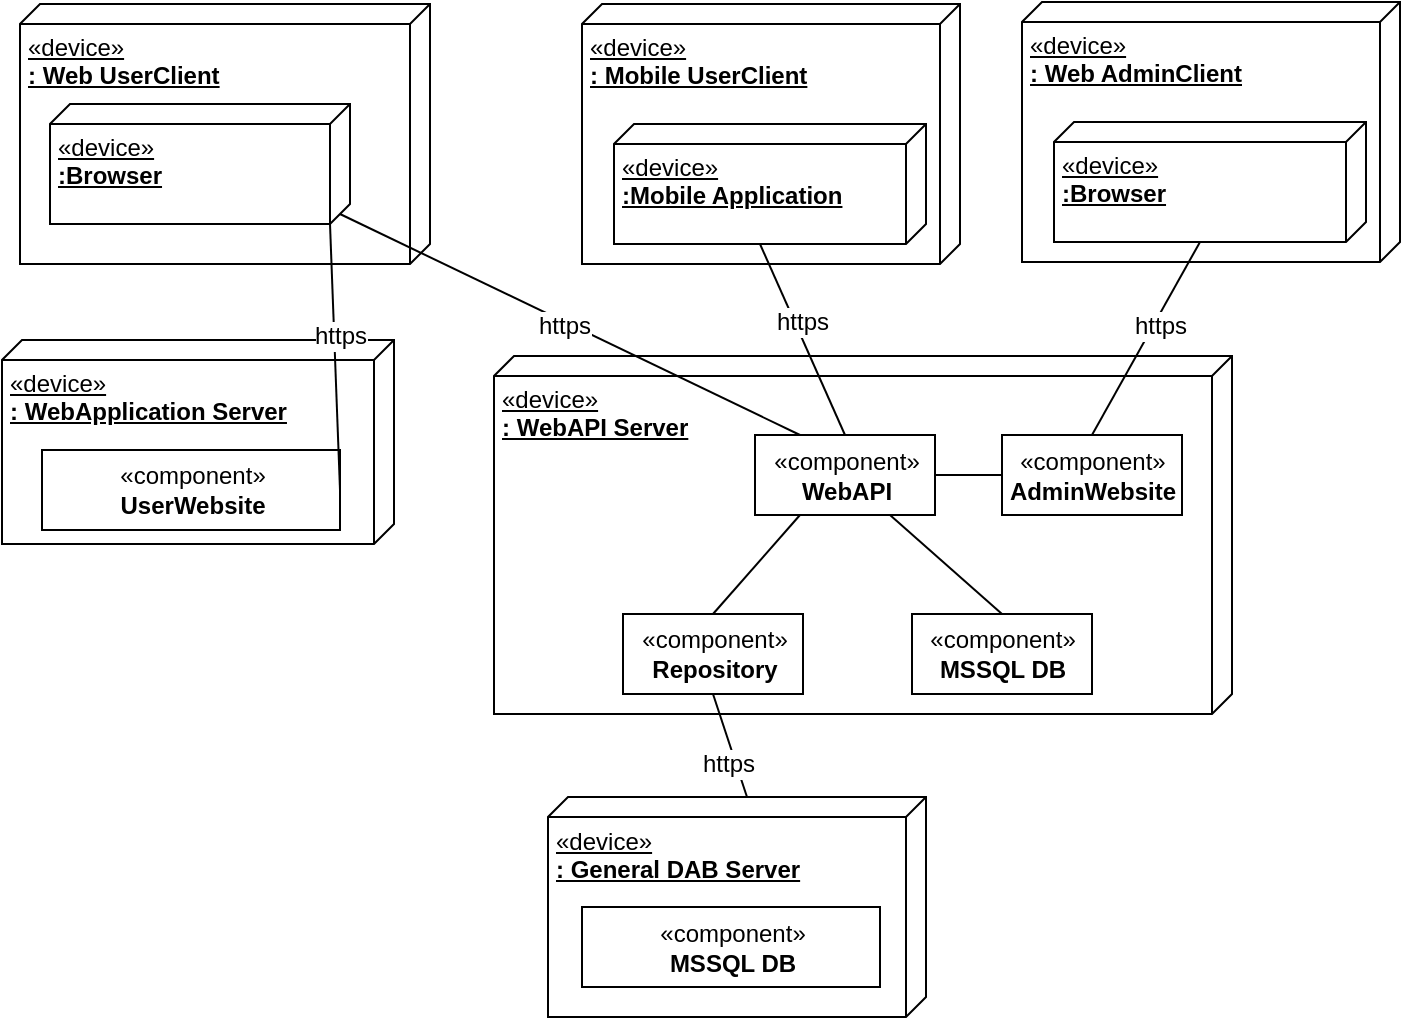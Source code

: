 <mxfile version="10.6.7" type="device"><diagram id="I43hz2eeZKKFuagzSOK8" name="Page-1"><mxGraphModel dx="1153" dy="565" grid="0" gridSize="10" guides="1" tooltips="1" connect="1" arrows="1" fold="1" page="1" pageScale="1" pageWidth="827" pageHeight="1169" math="0" shadow="0"><root><mxCell id="0"/><mxCell id="1" parent="0"/><mxCell id="8ylH4_j0hTo10jmf7Fs0-1" value="«device»&lt;b&gt;&lt;br&gt;: Web UserClient&lt;br&gt;&lt;/b&gt;" style="verticalAlign=top;align=left;spacingTop=8;spacingLeft=2;spacingRight=12;shape=cube;size=10;direction=south;fontStyle=4;html=1;" parent="1" vertex="1"><mxGeometry x="35" y="160" width="205" height="130" as="geometry"/></mxCell><mxCell id="8ylH4_j0hTo10jmf7Fs0-7" value="«device»&lt;b&gt;&lt;br&gt;: WebApplication Server&lt;br&gt;&lt;/b&gt;" style="verticalAlign=top;align=left;spacingTop=8;spacingLeft=2;spacingRight=12;shape=cube;size=10;direction=south;fontStyle=4;html=1;" parent="1" vertex="1"><mxGeometry x="26" y="328" width="196" height="102" as="geometry"/></mxCell><mxCell id="8ylH4_j0hTo10jmf7Fs0-8" value="«component»&lt;br&gt;&lt;b&gt;UserWebsite&lt;/b&gt;" style="html=1;" parent="1" vertex="1"><mxGeometry x="46" y="383" width="149" height="40" as="geometry"/></mxCell><mxCell id="8ylH4_j0hTo10jmf7Fs0-10" value="«device»&lt;b&gt;&lt;br&gt;: WebAPI Server&lt;br&gt;&lt;/b&gt;" style="verticalAlign=top;align=left;spacingTop=8;spacingLeft=2;spacingRight=12;shape=cube;size=10;direction=south;fontStyle=4;html=1;" parent="1" vertex="1"><mxGeometry x="272" y="336" width="369" height="179" as="geometry"/></mxCell><mxCell id="8ylH4_j0hTo10jmf7Fs0-11" value="«component»&lt;br&gt;&lt;b&gt;MSSQL DB&lt;/b&gt;&lt;br&gt;" style="html=1;" parent="1" vertex="1"><mxGeometry x="481" y="465" width="90" height="40" as="geometry"/></mxCell><mxCell id="8ylH4_j0hTo10jmf7Fs0-13" value="«device»&lt;b&gt;&lt;br&gt;: General DAB Server&lt;br&gt;&lt;/b&gt;" style="verticalAlign=top;align=left;spacingTop=8;spacingLeft=2;spacingRight=12;shape=cube;size=10;direction=south;fontStyle=4;html=1;" parent="1" vertex="1"><mxGeometry x="299" y="556.5" width="189" height="110" as="geometry"/></mxCell><mxCell id="8ylH4_j0hTo10jmf7Fs0-14" value="«component»&lt;br&gt;&lt;b&gt;MSSQL DB&lt;/b&gt;&lt;br&gt;" style="html=1;" parent="1" vertex="1"><mxGeometry x="316" y="611.5" width="149" height="40" as="geometry"/></mxCell><mxCell id="8ylH4_j0hTo10jmf7Fs0-18" value="&lt;span&gt;«device»&lt;/span&gt;&lt;b&gt;&lt;br&gt;: Mobile UserClient&lt;br&gt;&lt;/b&gt;" style="verticalAlign=top;align=left;spacingTop=8;spacingLeft=2;spacingRight=12;shape=cube;size=10;direction=south;fontStyle=4;html=1;" parent="1" vertex="1"><mxGeometry x="316" y="160" width="189" height="130" as="geometry"/></mxCell><mxCell id="8ylH4_j0hTo10jmf7Fs0-22" value="" style="endArrow=none;html=1;entryX=0;entryY=0;entryDx=60;entryDy=10;entryPerimeter=0;exitX=1;exitY=0.5;exitDx=0;exitDy=0;" parent="1" source="8ylH4_j0hTo10jmf7Fs0-8" target="8ylH4_j0hTo10jmf7Fs0-30" edge="1"><mxGeometry width="50" height="50" relative="1" as="geometry"><mxPoint x="124" y="330" as="sourcePoint"/><mxPoint x="190" y="560" as="targetPoint"/></mxGeometry></mxCell><mxCell id="8ylH4_j0hTo10jmf7Fs0-25" value="https" style="text;html=1;resizable=0;points=[];align=center;verticalAlign=middle;labelBackgroundColor=#ffffff;" parent="8ylH4_j0hTo10jmf7Fs0-22" vertex="1" connectable="0"><mxGeometry x="0.162" y="-3" relative="1" as="geometry"><mxPoint as="offset"/></mxGeometry></mxCell><mxCell id="8ylH4_j0hTo10jmf7Fs0-24" value="" style="endArrow=none;html=1;entryX=0.25;entryY=0;entryDx=0;entryDy=0;exitX=0;exitY=0;exitDx=55;exitDy=5;exitPerimeter=0;" parent="1" source="8ylH4_j0hTo10jmf7Fs0-30" target="_IufUp3I6NXNks9qWMEh-8" edge="1"><mxGeometry width="50" height="50" relative="1" as="geometry"><mxPoint x="134" y="340" as="sourcePoint"/><mxPoint x="134" y="320" as="targetPoint"/></mxGeometry></mxCell><mxCell id="8ylH4_j0hTo10jmf7Fs0-26" value="https" style="text;html=1;resizable=0;points=[];align=center;verticalAlign=middle;labelBackgroundColor=#ffffff;" parent="8ylH4_j0hTo10jmf7Fs0-24" vertex="1" connectable="0"><mxGeometry x="-0.055" y="6" relative="1" as="geometry"><mxPoint x="1" y="9" as="offset"/></mxGeometry></mxCell><mxCell id="8ylH4_j0hTo10jmf7Fs0-27" value="«device»&lt;br&gt;&lt;b&gt;:Mobile Application&lt;br&gt;&lt;/b&gt;" style="verticalAlign=top;align=left;spacingTop=8;spacingLeft=2;spacingRight=12;shape=cube;size=10;direction=south;fontStyle=4;html=1;" parent="1" vertex="1"><mxGeometry x="332" y="220" width="156" height="60" as="geometry"/></mxCell><mxCell id="8ylH4_j0hTo10jmf7Fs0-28" value="" style="endArrow=none;html=1;exitX=0.5;exitY=0;exitDx=0;exitDy=0;entryX=0;entryY=0;entryDx=60;entryDy=83;entryPerimeter=0;" parent="1" source="_IufUp3I6NXNks9qWMEh-8" target="8ylH4_j0hTo10jmf7Fs0-27" edge="1"><mxGeometry width="50" height="50" relative="1" as="geometry"><mxPoint x="350" y="390" as="sourcePoint"/><mxPoint x="350" y="320" as="targetPoint"/></mxGeometry></mxCell><mxCell id="8ylH4_j0hTo10jmf7Fs0-29" value="https" style="text;html=1;resizable=0;points=[];align=center;verticalAlign=middle;labelBackgroundColor=#ffffff;" parent="8ylH4_j0hTo10jmf7Fs0-28" vertex="1" connectable="0"><mxGeometry x="0.162" y="-3" relative="1" as="geometry"><mxPoint as="offset"/></mxGeometry></mxCell><mxCell id="8ylH4_j0hTo10jmf7Fs0-30" value="«device»&lt;br&gt;&lt;b&gt;:Browser&lt;br&gt;&lt;/b&gt;" style="verticalAlign=top;align=left;spacingTop=8;spacingLeft=2;spacingRight=12;shape=cube;size=10;direction=south;fontStyle=4;html=1;" parent="1" vertex="1"><mxGeometry x="50" y="210" width="150" height="60" as="geometry"/></mxCell><mxCell id="8ylH4_j0hTo10jmf7Fs0-31" value="" style="endArrow=none;html=1;entryX=0;entryY=0;entryDx=0;entryDy=89.5;entryPerimeter=0;exitX=0.5;exitY=1;exitDx=0;exitDy=0;" parent="1" source="_IufUp3I6NXNks9qWMEh-12" target="8ylH4_j0hTo10jmf7Fs0-13" edge="1"><mxGeometry width="50" height="50" relative="1" as="geometry"><mxPoint x="427" y="611.5" as="sourcePoint"/><mxPoint x="491" y="492.5" as="targetPoint"/></mxGeometry></mxCell><mxCell id="8ylH4_j0hTo10jmf7Fs0-32" value="https" style="text;html=1;resizable=0;points=[];align=center;verticalAlign=middle;labelBackgroundColor=#ffffff;" parent="8ylH4_j0hTo10jmf7Fs0-31" vertex="1" connectable="0"><mxGeometry x="0.162" y="-3" relative="1" as="geometry"><mxPoint x="0.5" y="4" as="offset"/></mxGeometry></mxCell><mxCell id="_IufUp3I6NXNks9qWMEh-3" value="&lt;span&gt;«device»&lt;/span&gt;&lt;b&gt;&lt;br&gt;: Web AdminClient&lt;br&gt;&lt;/b&gt;" style="verticalAlign=top;align=left;spacingTop=8;spacingLeft=2;spacingRight=12;shape=cube;size=10;direction=south;fontStyle=4;html=1;" vertex="1" parent="1"><mxGeometry x="536" y="159" width="189" height="130" as="geometry"/></mxCell><mxCell id="_IufUp3I6NXNks9qWMEh-4" value="«device»&lt;br&gt;&lt;b&gt;:Browser&lt;br&gt;&lt;/b&gt;" style="verticalAlign=top;align=left;spacingTop=8;spacingLeft=2;spacingRight=12;shape=cube;size=10;direction=south;fontStyle=4;html=1;" vertex="1" parent="1"><mxGeometry x="552" y="219" width="156" height="60" as="geometry"/></mxCell><mxCell id="_IufUp3I6NXNks9qWMEh-8" value="«component»&lt;br&gt;&lt;b&gt;WebAPI&lt;/b&gt;&lt;br&gt;" style="html=1;" vertex="1" parent="1"><mxGeometry x="402.5" y="375.5" width="90" height="40" as="geometry"/></mxCell><mxCell id="_IufUp3I6NXNks9qWMEh-10" value="" style="endArrow=none;html=1;entryX=0;entryY=0;entryDx=60;entryDy=83;entryPerimeter=0;exitX=0.5;exitY=0;exitDx=0;exitDy=0;" edge="1" parent="1" source="_IufUp3I6NXNks9qWMEh-17" target="_IufUp3I6NXNks9qWMEh-4"><mxGeometry width="50" height="50" relative="1" as="geometry"><mxPoint x="654" y="326" as="sourcePoint"/><mxPoint x="415" y="290" as="targetPoint"/></mxGeometry></mxCell><mxCell id="_IufUp3I6NXNks9qWMEh-11" value="https" style="text;html=1;resizable=0;points=[];align=center;verticalAlign=middle;labelBackgroundColor=#ffffff;" vertex="1" connectable="0" parent="_IufUp3I6NXNks9qWMEh-10"><mxGeometry x="0.162" y="-3" relative="1" as="geometry"><mxPoint as="offset"/></mxGeometry></mxCell><mxCell id="_IufUp3I6NXNks9qWMEh-12" value="«component»&lt;br&gt;&lt;b&gt;Repository&lt;/b&gt;&lt;br&gt;" style="html=1;" vertex="1" parent="1"><mxGeometry x="336.5" y="465" width="90" height="40" as="geometry"/></mxCell><mxCell id="_IufUp3I6NXNks9qWMEh-13" value="" style="endArrow=none;html=1;entryX=0.5;entryY=0;entryDx=0;entryDy=0;exitX=0.75;exitY=1;exitDx=0;exitDy=0;" edge="1" parent="1" source="_IufUp3I6NXNks9qWMEh-8" target="8ylH4_j0hTo10jmf7Fs0-11"><mxGeometry width="50" height="50" relative="1" as="geometry"><mxPoint x="442" y="432" as="sourcePoint"/><mxPoint x="442" y="649" as="targetPoint"/></mxGeometry></mxCell><mxCell id="_IufUp3I6NXNks9qWMEh-15" value="" style="endArrow=none;html=1;entryX=0.5;entryY=0;entryDx=0;entryDy=0;exitX=0.25;exitY=1;exitDx=0;exitDy=0;" edge="1" parent="1" source="_IufUp3I6NXNks9qWMEh-8" target="_IufUp3I6NXNks9qWMEh-12"><mxGeometry width="50" height="50" relative="1" as="geometry"><mxPoint x="344" y="456" as="sourcePoint"/><mxPoint x="469" y="511" as="targetPoint"/></mxGeometry></mxCell><mxCell id="_IufUp3I6NXNks9qWMEh-17" value="«component»&lt;br&gt;&lt;b&gt;AdminWebsite&lt;/b&gt;&lt;br&gt;" style="html=1;" vertex="1" parent="1"><mxGeometry x="526" y="375.5" width="90" height="40" as="geometry"/></mxCell><mxCell id="_IufUp3I6NXNks9qWMEh-18" value="" style="endArrow=none;html=1;entryX=0;entryY=0.5;entryDx=0;entryDy=0;exitX=1;exitY=0.5;exitDx=0;exitDy=0;" edge="1" parent="1" source="_IufUp3I6NXNks9qWMEh-8" target="_IufUp3I6NXNks9qWMEh-17"><mxGeometry width="50" height="50" relative="1" as="geometry"><mxPoint x="649.5" y="451.5" as="sourcePoint"/><mxPoint x="703.5" y="354.5" as="targetPoint"/></mxGeometry></mxCell></root></mxGraphModel></diagram></mxfile>